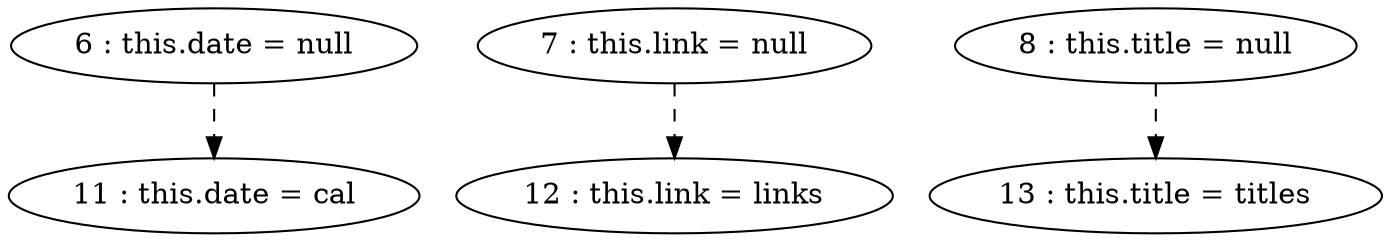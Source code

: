 digraph G {
"6 : this.date = null"
"6 : this.date = null" -> "11 : this.date = cal" [style=dashed]
"7 : this.link = null"
"7 : this.link = null" -> "12 : this.link = links" [style=dashed]
"8 : this.title = null"
"8 : this.title = null" -> "13 : this.title = titles" [style=dashed]
"11 : this.date = cal"
"12 : this.link = links"
"13 : this.title = titles"
}